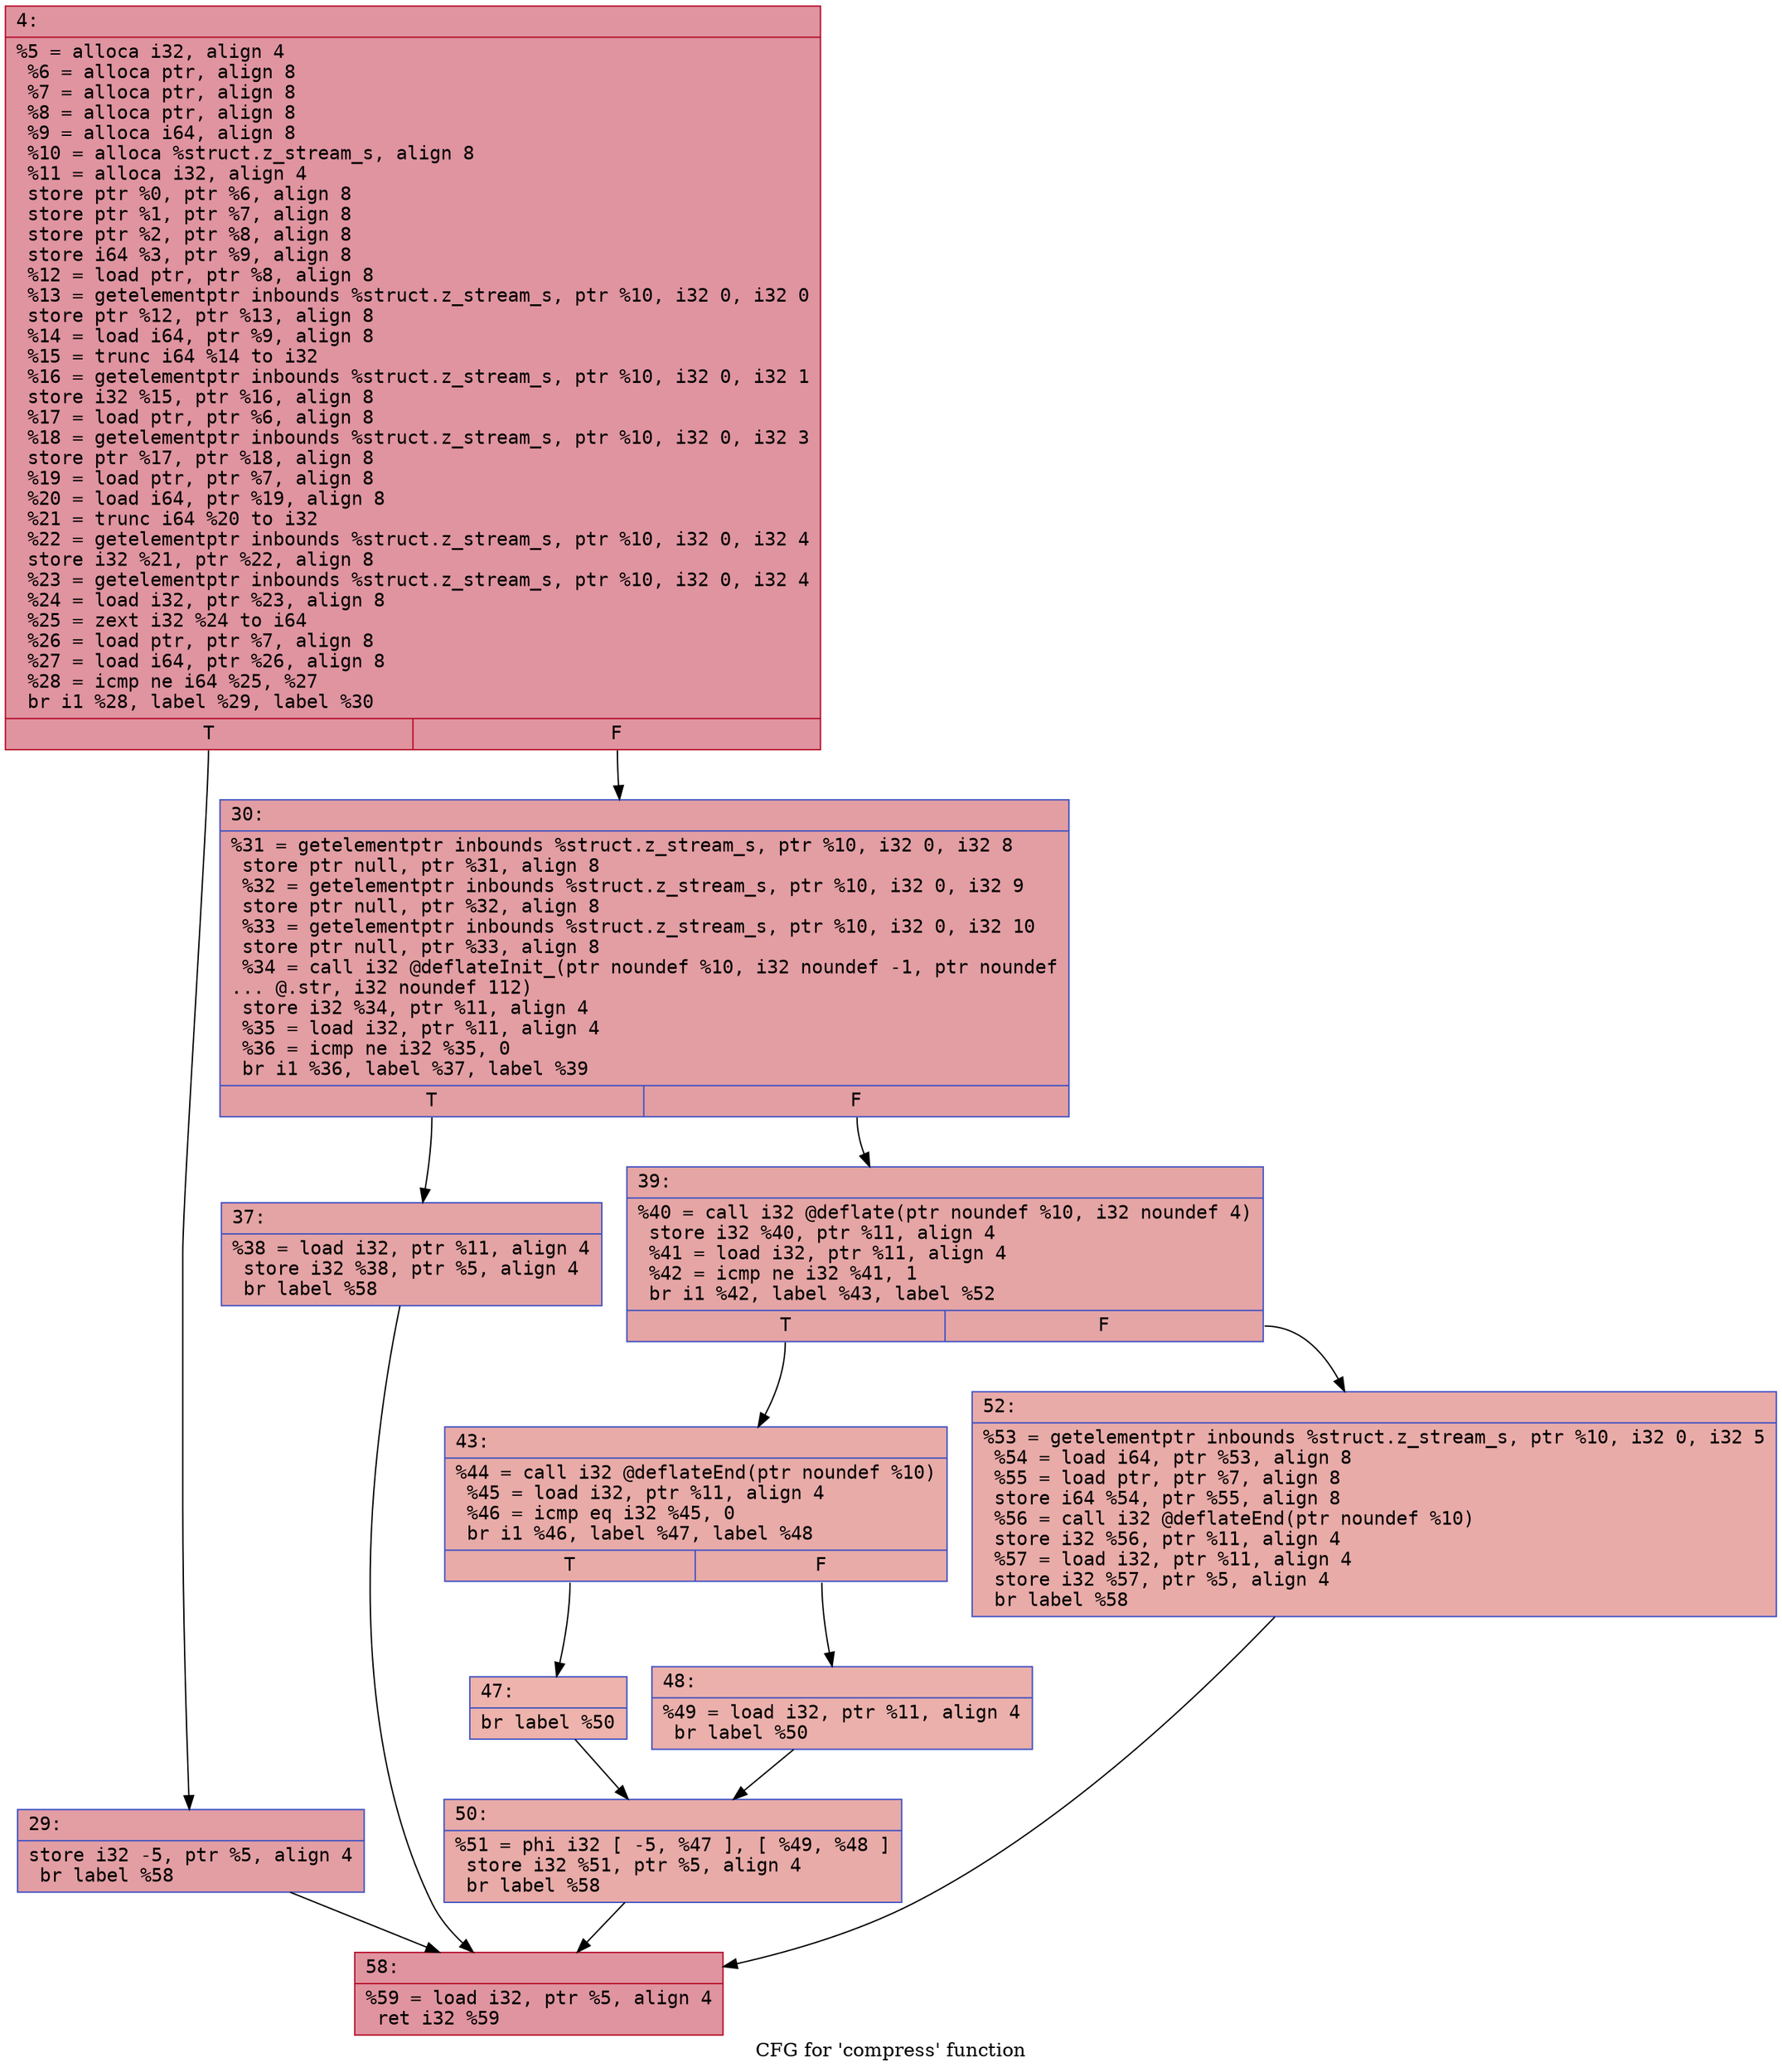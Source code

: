 digraph "CFG for 'compress' function" {
	label="CFG for 'compress' function";

	Node0x600001ff9ef0 [shape=record,color="#b70d28ff", style=filled, fillcolor="#b70d2870" fontname="Courier",label="{4:\l|  %5 = alloca i32, align 4\l  %6 = alloca ptr, align 8\l  %7 = alloca ptr, align 8\l  %8 = alloca ptr, align 8\l  %9 = alloca i64, align 8\l  %10 = alloca %struct.z_stream_s, align 8\l  %11 = alloca i32, align 4\l  store ptr %0, ptr %6, align 8\l  store ptr %1, ptr %7, align 8\l  store ptr %2, ptr %8, align 8\l  store i64 %3, ptr %9, align 8\l  %12 = load ptr, ptr %8, align 8\l  %13 = getelementptr inbounds %struct.z_stream_s, ptr %10, i32 0, i32 0\l  store ptr %12, ptr %13, align 8\l  %14 = load i64, ptr %9, align 8\l  %15 = trunc i64 %14 to i32\l  %16 = getelementptr inbounds %struct.z_stream_s, ptr %10, i32 0, i32 1\l  store i32 %15, ptr %16, align 8\l  %17 = load ptr, ptr %6, align 8\l  %18 = getelementptr inbounds %struct.z_stream_s, ptr %10, i32 0, i32 3\l  store ptr %17, ptr %18, align 8\l  %19 = load ptr, ptr %7, align 8\l  %20 = load i64, ptr %19, align 8\l  %21 = trunc i64 %20 to i32\l  %22 = getelementptr inbounds %struct.z_stream_s, ptr %10, i32 0, i32 4\l  store i32 %21, ptr %22, align 8\l  %23 = getelementptr inbounds %struct.z_stream_s, ptr %10, i32 0, i32 4\l  %24 = load i32, ptr %23, align 8\l  %25 = zext i32 %24 to i64\l  %26 = load ptr, ptr %7, align 8\l  %27 = load i64, ptr %26, align 8\l  %28 = icmp ne i64 %25, %27\l  br i1 %28, label %29, label %30\l|{<s0>T|<s1>F}}"];
	Node0x600001ff9ef0:s0 -> Node0x600001ff9f40[tooltip="4 -> 29\nProbability 50.00%" ];
	Node0x600001ff9ef0:s1 -> Node0x600001ff9f90[tooltip="4 -> 30\nProbability 50.00%" ];
	Node0x600001ff9f40 [shape=record,color="#3d50c3ff", style=filled, fillcolor="#be242e70" fontname="Courier",label="{29:\l|  store i32 -5, ptr %5, align 4\l  br label %58\l}"];
	Node0x600001ff9f40 -> Node0x600001ffa210[tooltip="29 -> 58\nProbability 100.00%" ];
	Node0x600001ff9f90 [shape=record,color="#3d50c3ff", style=filled, fillcolor="#be242e70" fontname="Courier",label="{30:\l|  %31 = getelementptr inbounds %struct.z_stream_s, ptr %10, i32 0, i32 8\l  store ptr null, ptr %31, align 8\l  %32 = getelementptr inbounds %struct.z_stream_s, ptr %10, i32 0, i32 9\l  store ptr null, ptr %32, align 8\l  %33 = getelementptr inbounds %struct.z_stream_s, ptr %10, i32 0, i32 10\l  store ptr null, ptr %33, align 8\l  %34 = call i32 @deflateInit_(ptr noundef %10, i32 noundef -1, ptr noundef\l... @.str, i32 noundef 112)\l  store i32 %34, ptr %11, align 4\l  %35 = load i32, ptr %11, align 4\l  %36 = icmp ne i32 %35, 0\l  br i1 %36, label %37, label %39\l|{<s0>T|<s1>F}}"];
	Node0x600001ff9f90:s0 -> Node0x600001ff9fe0[tooltip="30 -> 37\nProbability 62.50%" ];
	Node0x600001ff9f90:s1 -> Node0x600001ffa030[tooltip="30 -> 39\nProbability 37.50%" ];
	Node0x600001ff9fe0 [shape=record,color="#3d50c3ff", style=filled, fillcolor="#c32e3170" fontname="Courier",label="{37:\l|  %38 = load i32, ptr %11, align 4\l  store i32 %38, ptr %5, align 4\l  br label %58\l}"];
	Node0x600001ff9fe0 -> Node0x600001ffa210[tooltip="37 -> 58\nProbability 100.00%" ];
	Node0x600001ffa030 [shape=record,color="#3d50c3ff", style=filled, fillcolor="#c5333470" fontname="Courier",label="{39:\l|  %40 = call i32 @deflate(ptr noundef %10, i32 noundef 4)\l  store i32 %40, ptr %11, align 4\l  %41 = load i32, ptr %11, align 4\l  %42 = icmp ne i32 %41, 1\l  br i1 %42, label %43, label %52\l|{<s0>T|<s1>F}}"];
	Node0x600001ffa030:s0 -> Node0x600001ffa080[tooltip="39 -> 43\nProbability 50.00%" ];
	Node0x600001ffa030:s1 -> Node0x600001ffa1c0[tooltip="39 -> 52\nProbability 50.00%" ];
	Node0x600001ffa080 [shape=record,color="#3d50c3ff", style=filled, fillcolor="#cc403a70" fontname="Courier",label="{43:\l|  %44 = call i32 @deflateEnd(ptr noundef %10)\l  %45 = load i32, ptr %11, align 4\l  %46 = icmp eq i32 %45, 0\l  br i1 %46, label %47, label %48\l|{<s0>T|<s1>F}}"];
	Node0x600001ffa080:s0 -> Node0x600001ffa0d0[tooltip="43 -> 47\nProbability 37.50%" ];
	Node0x600001ffa080:s1 -> Node0x600001ffa120[tooltip="43 -> 48\nProbability 62.50%" ];
	Node0x600001ffa0d0 [shape=record,color="#3d50c3ff", style=filled, fillcolor="#d6524470" fontname="Courier",label="{47:\l|  br label %50\l}"];
	Node0x600001ffa0d0 -> Node0x600001ffa170[tooltip="47 -> 50\nProbability 100.00%" ];
	Node0x600001ffa120 [shape=record,color="#3d50c3ff", style=filled, fillcolor="#d24b4070" fontname="Courier",label="{48:\l|  %49 = load i32, ptr %11, align 4\l  br label %50\l}"];
	Node0x600001ffa120 -> Node0x600001ffa170[tooltip="48 -> 50\nProbability 100.00%" ];
	Node0x600001ffa170 [shape=record,color="#3d50c3ff", style=filled, fillcolor="#cc403a70" fontname="Courier",label="{50:\l|  %51 = phi i32 [ -5, %47 ], [ %49, %48 ]\l  store i32 %51, ptr %5, align 4\l  br label %58\l}"];
	Node0x600001ffa170 -> Node0x600001ffa210[tooltip="50 -> 58\nProbability 100.00%" ];
	Node0x600001ffa1c0 [shape=record,color="#3d50c3ff", style=filled, fillcolor="#cc403a70" fontname="Courier",label="{52:\l|  %53 = getelementptr inbounds %struct.z_stream_s, ptr %10, i32 0, i32 5\l  %54 = load i64, ptr %53, align 8\l  %55 = load ptr, ptr %7, align 8\l  store i64 %54, ptr %55, align 8\l  %56 = call i32 @deflateEnd(ptr noundef %10)\l  store i32 %56, ptr %11, align 4\l  %57 = load i32, ptr %11, align 4\l  store i32 %57, ptr %5, align 4\l  br label %58\l}"];
	Node0x600001ffa1c0 -> Node0x600001ffa210[tooltip="52 -> 58\nProbability 100.00%" ];
	Node0x600001ffa210 [shape=record,color="#b70d28ff", style=filled, fillcolor="#b70d2870" fontname="Courier",label="{58:\l|  %59 = load i32, ptr %5, align 4\l  ret i32 %59\l}"];
}

